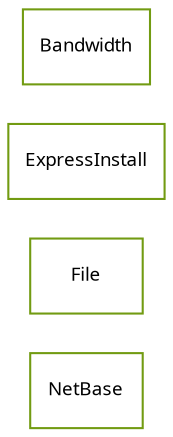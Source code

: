 strict digraph class_diagram {
  rankdir=LR;
  TypeNetBase[
    label="NetBase",
    URL="NetBase.html",
    tooltip="com.sekati.net.NetBase",
    fontname="Verdana",
    fontsize="9"
    color="#729b12"
    shape="record"
  ];
  TypeFile[
    label="File",
    URL="File.html",
    tooltip="com.sekati.net.File",
    fontname="Verdana",
    fontsize="9"
    color="#729b12"
    shape="record"
  ];
  TypeExpressInstall[
    label="ExpressInstall",
    URL="ExpressInstall.html",
    tooltip="com.sekati.net.ExpressInstall",
    fontname="Verdana",
    fontsize="9"
    color="#729b12"
    shape="record"
  ];
  TypeBandwidth[
    label="Bandwidth",
    URL="Bandwidth.html",
    tooltip="com.sekati.net.Bandwidth",
    fontname="Verdana",
    fontsize="9"
    color="#729b12"
    shape="record"
  ];
}
